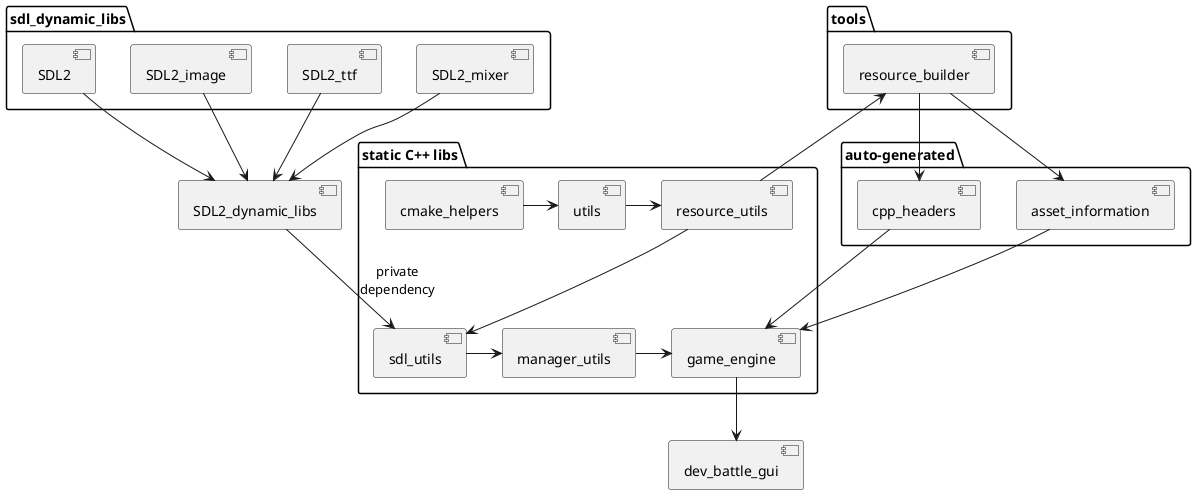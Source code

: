 @startuml
package "static C++ libs" {
  [cmake_helpers]
  [utils]
  [resource_utils]
  [sdl_utils]
  [manager_utils]
  [game_engine]
}

package "tools" {
  [resource_builder]
}

package "auto-generated" {
  [cpp_headers]
  [asset_information]
}

package "sdl_dynamic_libs" {
  [SDL2]
  [SDL2_image]
  [SDL2_ttf]
  [SDL2_mixer]
}

[SDL2_dynamic_libs]

[dev_battle_gui]

' START libs & tools
cmake_helpers -> utils
utils -> resource_utils
resource_utils --> sdl_utils
sdl_utils -> manager_utils
manager_utils -> game_engine

resource_utils --> resource_builder
resource_builder --> asset_information
resource_builder --> cpp_headers
asset_information --> game_engine
cpp_headers --> game_engine
' END libs & tools

game_engine --> dev_battle_gui

SDL2 --> SDL2_dynamic_libs
SDL2_image --> SDL2_dynamic_libs
SDL2_ttf --> SDL2_dynamic_libs
SDL2_mixer --> SDL2_dynamic_libs

SDL2_dynamic_libs --> sdl_utils : private\ndependency

@enduml
